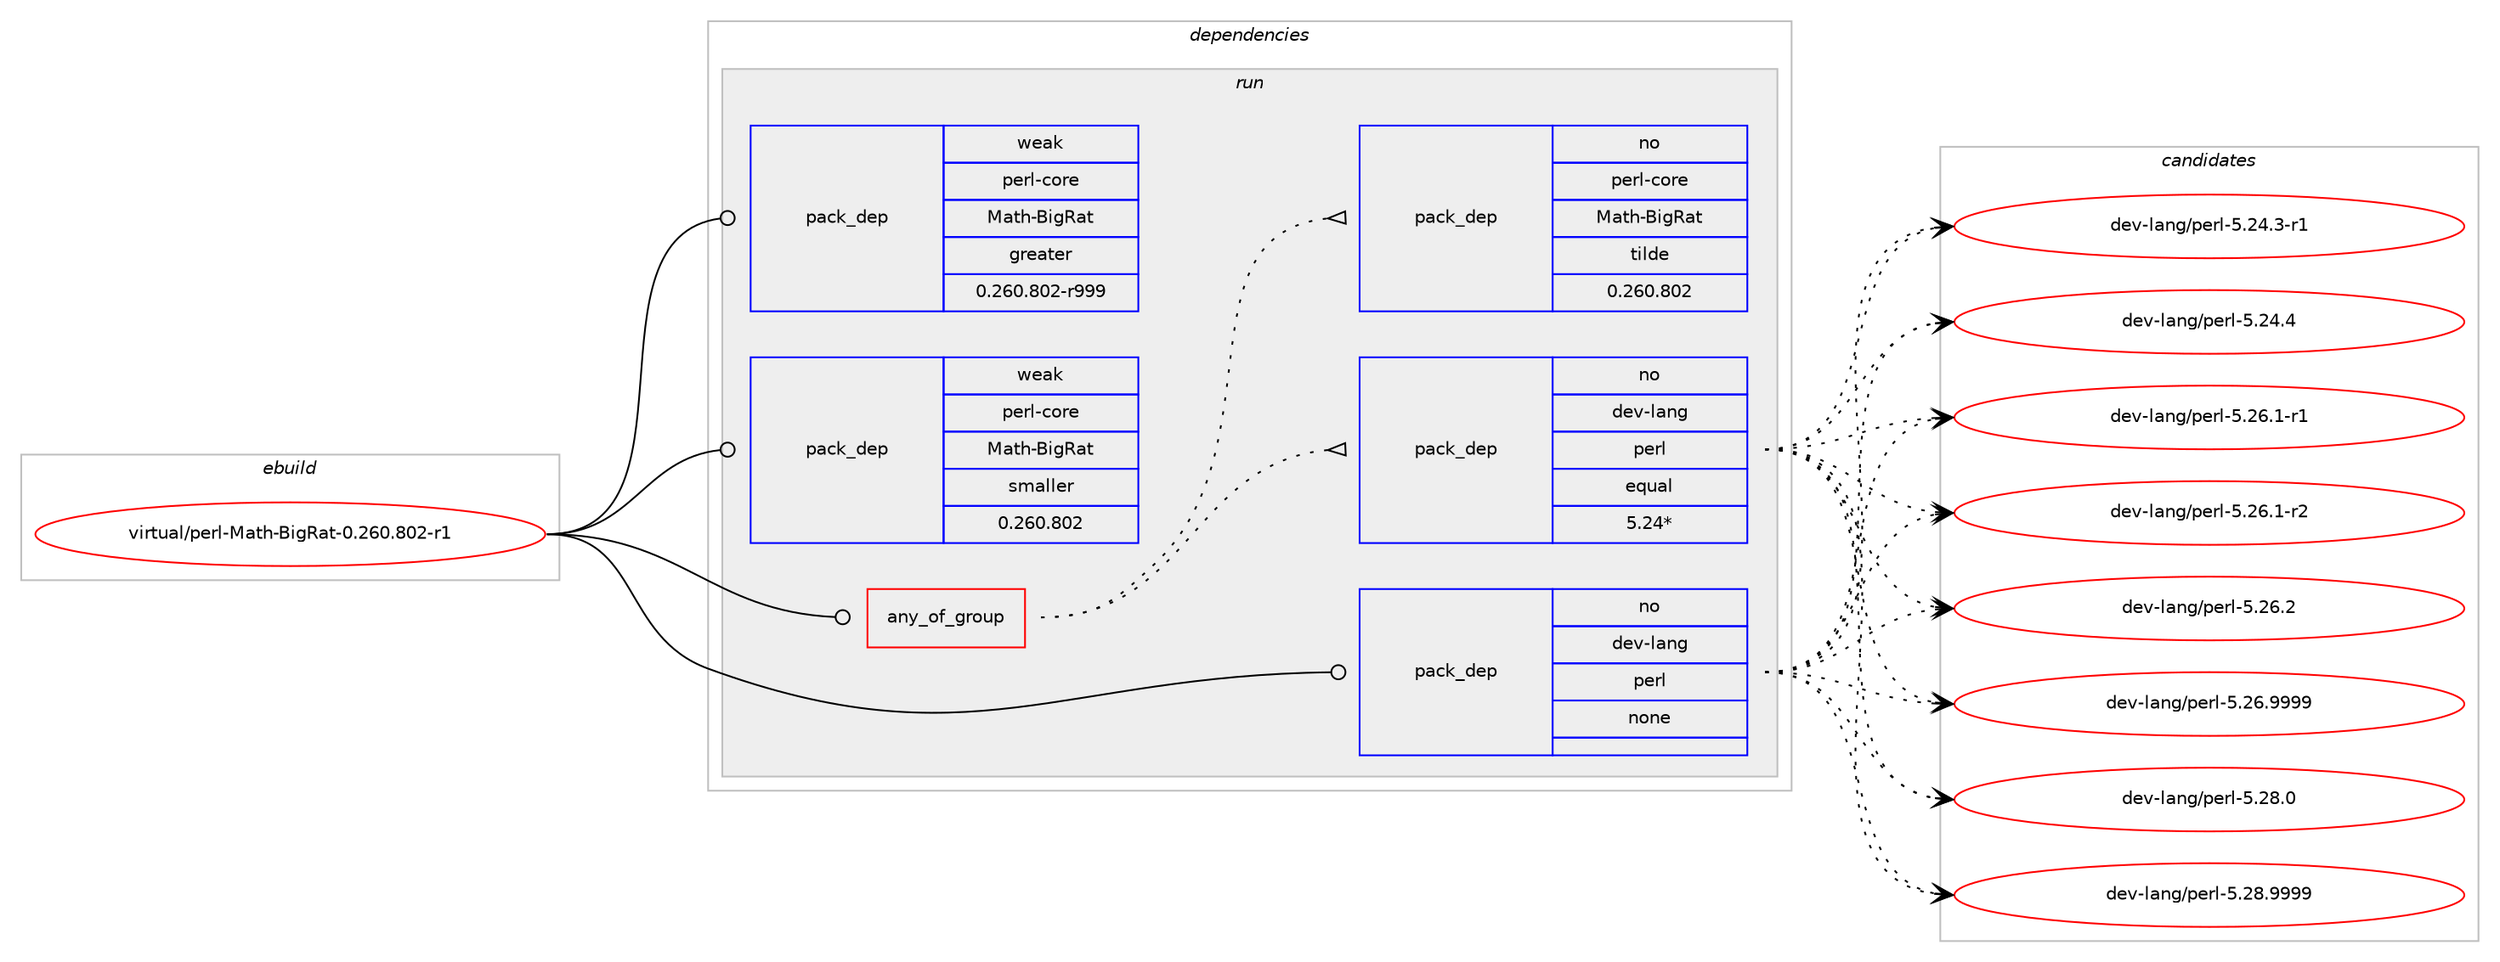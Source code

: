 digraph prolog {

# *************
# Graph options
# *************

newrank=true;
concentrate=true;
compound=true;
graph [rankdir=LR,fontname=Helvetica,fontsize=10,ranksep=1.5];#, ranksep=2.5, nodesep=0.2];
edge  [arrowhead=vee];
node  [fontname=Helvetica,fontsize=10];

# **********
# The ebuild
# **********

subgraph cluster_leftcol {
color=gray;
rank=same;
label=<<i>ebuild</i>>;
id [label="virtual/perl-Math-BigRat-0.260.802-r1", color=red, width=4, href="../virtual/perl-Math-BigRat-0.260.802-r1.svg"];
}

# ****************
# The dependencies
# ****************

subgraph cluster_midcol {
color=gray;
label=<<i>dependencies</i>>;
subgraph cluster_compile {
fillcolor="#eeeeee";
style=filled;
label=<<i>compile</i>>;
}
subgraph cluster_compileandrun {
fillcolor="#eeeeee";
style=filled;
label=<<i>compile and run</i>>;
}
subgraph cluster_run {
fillcolor="#eeeeee";
style=filled;
label=<<i>run</i>>;
subgraph any27990 {
dependency1742187 [label=<<TABLE BORDER="0" CELLBORDER="1" CELLSPACING="0" CELLPADDING="4"><TR><TD CELLPADDING="10">any_of_group</TD></TR></TABLE>>, shape=none, color=red];subgraph pack1250570 {
dependency1742188 [label=<<TABLE BORDER="0" CELLBORDER="1" CELLSPACING="0" CELLPADDING="4" WIDTH="220"><TR><TD ROWSPAN="6" CELLPADDING="30">pack_dep</TD></TR><TR><TD WIDTH="110">no</TD></TR><TR><TD>dev-lang</TD></TR><TR><TD>perl</TD></TR><TR><TD>equal</TD></TR><TR><TD>5.24*</TD></TR></TABLE>>, shape=none, color=blue];
}
dependency1742187:e -> dependency1742188:w [weight=20,style="dotted",arrowhead="oinv"];
subgraph pack1250571 {
dependency1742189 [label=<<TABLE BORDER="0" CELLBORDER="1" CELLSPACING="0" CELLPADDING="4" WIDTH="220"><TR><TD ROWSPAN="6" CELLPADDING="30">pack_dep</TD></TR><TR><TD WIDTH="110">no</TD></TR><TR><TD>perl-core</TD></TR><TR><TD>Math-BigRat</TD></TR><TR><TD>tilde</TD></TR><TR><TD>0.260.802</TD></TR></TABLE>>, shape=none, color=blue];
}
dependency1742187:e -> dependency1742189:w [weight=20,style="dotted",arrowhead="oinv"];
}
id:e -> dependency1742187:w [weight=20,style="solid",arrowhead="odot"];
subgraph pack1250572 {
dependency1742190 [label=<<TABLE BORDER="0" CELLBORDER="1" CELLSPACING="0" CELLPADDING="4" WIDTH="220"><TR><TD ROWSPAN="6" CELLPADDING="30">pack_dep</TD></TR><TR><TD WIDTH="110">no</TD></TR><TR><TD>dev-lang</TD></TR><TR><TD>perl</TD></TR><TR><TD>none</TD></TR><TR><TD></TD></TR></TABLE>>, shape=none, color=blue];
}
id:e -> dependency1742190:w [weight=20,style="solid",arrowhead="odot"];
subgraph pack1250573 {
dependency1742191 [label=<<TABLE BORDER="0" CELLBORDER="1" CELLSPACING="0" CELLPADDING="4" WIDTH="220"><TR><TD ROWSPAN="6" CELLPADDING="30">pack_dep</TD></TR><TR><TD WIDTH="110">weak</TD></TR><TR><TD>perl-core</TD></TR><TR><TD>Math-BigRat</TD></TR><TR><TD>greater</TD></TR><TR><TD>0.260.802-r999</TD></TR></TABLE>>, shape=none, color=blue];
}
id:e -> dependency1742191:w [weight=20,style="solid",arrowhead="odot"];
subgraph pack1250574 {
dependency1742192 [label=<<TABLE BORDER="0" CELLBORDER="1" CELLSPACING="0" CELLPADDING="4" WIDTH="220"><TR><TD ROWSPAN="6" CELLPADDING="30">pack_dep</TD></TR><TR><TD WIDTH="110">weak</TD></TR><TR><TD>perl-core</TD></TR><TR><TD>Math-BigRat</TD></TR><TR><TD>smaller</TD></TR><TR><TD>0.260.802</TD></TR></TABLE>>, shape=none, color=blue];
}
id:e -> dependency1742192:w [weight=20,style="solid",arrowhead="odot"];
}
}

# **************
# The candidates
# **************

subgraph cluster_choices {
rank=same;
color=gray;
label=<<i>candidates</i>>;

subgraph choice1250570 {
color=black;
nodesep=1;
choice100101118451089711010347112101114108455346505246514511449 [label="dev-lang/perl-5.24.3-r1", color=red, width=4,href="../dev-lang/perl-5.24.3-r1.svg"];
choice10010111845108971101034711210111410845534650524652 [label="dev-lang/perl-5.24.4", color=red, width=4,href="../dev-lang/perl-5.24.4.svg"];
choice100101118451089711010347112101114108455346505446494511449 [label="dev-lang/perl-5.26.1-r1", color=red, width=4,href="../dev-lang/perl-5.26.1-r1.svg"];
choice100101118451089711010347112101114108455346505446494511450 [label="dev-lang/perl-5.26.1-r2", color=red, width=4,href="../dev-lang/perl-5.26.1-r2.svg"];
choice10010111845108971101034711210111410845534650544650 [label="dev-lang/perl-5.26.2", color=red, width=4,href="../dev-lang/perl-5.26.2.svg"];
choice10010111845108971101034711210111410845534650544657575757 [label="dev-lang/perl-5.26.9999", color=red, width=4,href="../dev-lang/perl-5.26.9999.svg"];
choice10010111845108971101034711210111410845534650564648 [label="dev-lang/perl-5.28.0", color=red, width=4,href="../dev-lang/perl-5.28.0.svg"];
choice10010111845108971101034711210111410845534650564657575757 [label="dev-lang/perl-5.28.9999", color=red, width=4,href="../dev-lang/perl-5.28.9999.svg"];
dependency1742188:e -> choice100101118451089711010347112101114108455346505246514511449:w [style=dotted,weight="100"];
dependency1742188:e -> choice10010111845108971101034711210111410845534650524652:w [style=dotted,weight="100"];
dependency1742188:e -> choice100101118451089711010347112101114108455346505446494511449:w [style=dotted,weight="100"];
dependency1742188:e -> choice100101118451089711010347112101114108455346505446494511450:w [style=dotted,weight="100"];
dependency1742188:e -> choice10010111845108971101034711210111410845534650544650:w [style=dotted,weight="100"];
dependency1742188:e -> choice10010111845108971101034711210111410845534650544657575757:w [style=dotted,weight="100"];
dependency1742188:e -> choice10010111845108971101034711210111410845534650564648:w [style=dotted,weight="100"];
dependency1742188:e -> choice10010111845108971101034711210111410845534650564657575757:w [style=dotted,weight="100"];
}
subgraph choice1250571 {
color=black;
nodesep=1;
}
subgraph choice1250572 {
color=black;
nodesep=1;
choice100101118451089711010347112101114108455346505246514511449 [label="dev-lang/perl-5.24.3-r1", color=red, width=4,href="../dev-lang/perl-5.24.3-r1.svg"];
choice10010111845108971101034711210111410845534650524652 [label="dev-lang/perl-5.24.4", color=red, width=4,href="../dev-lang/perl-5.24.4.svg"];
choice100101118451089711010347112101114108455346505446494511449 [label="dev-lang/perl-5.26.1-r1", color=red, width=4,href="../dev-lang/perl-5.26.1-r1.svg"];
choice100101118451089711010347112101114108455346505446494511450 [label="dev-lang/perl-5.26.1-r2", color=red, width=4,href="../dev-lang/perl-5.26.1-r2.svg"];
choice10010111845108971101034711210111410845534650544650 [label="dev-lang/perl-5.26.2", color=red, width=4,href="../dev-lang/perl-5.26.2.svg"];
choice10010111845108971101034711210111410845534650544657575757 [label="dev-lang/perl-5.26.9999", color=red, width=4,href="../dev-lang/perl-5.26.9999.svg"];
choice10010111845108971101034711210111410845534650564648 [label="dev-lang/perl-5.28.0", color=red, width=4,href="../dev-lang/perl-5.28.0.svg"];
choice10010111845108971101034711210111410845534650564657575757 [label="dev-lang/perl-5.28.9999", color=red, width=4,href="../dev-lang/perl-5.28.9999.svg"];
dependency1742190:e -> choice100101118451089711010347112101114108455346505246514511449:w [style=dotted,weight="100"];
dependency1742190:e -> choice10010111845108971101034711210111410845534650524652:w [style=dotted,weight="100"];
dependency1742190:e -> choice100101118451089711010347112101114108455346505446494511449:w [style=dotted,weight="100"];
dependency1742190:e -> choice100101118451089711010347112101114108455346505446494511450:w [style=dotted,weight="100"];
dependency1742190:e -> choice10010111845108971101034711210111410845534650544650:w [style=dotted,weight="100"];
dependency1742190:e -> choice10010111845108971101034711210111410845534650544657575757:w [style=dotted,weight="100"];
dependency1742190:e -> choice10010111845108971101034711210111410845534650564648:w [style=dotted,weight="100"];
dependency1742190:e -> choice10010111845108971101034711210111410845534650564657575757:w [style=dotted,weight="100"];
}
subgraph choice1250573 {
color=black;
nodesep=1;
}
subgraph choice1250574 {
color=black;
nodesep=1;
}
}

}
